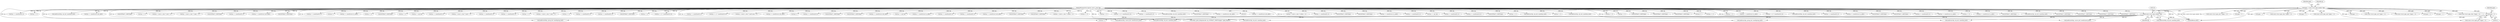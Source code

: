 digraph "0_tcpdump_26a6799b9ca80508c05cac7a9a3bef922991520b@pointer" {
"1000474" [label="(Call,pgm + 1)"];
"1000126" [label="(Call,pgm = (const struct pgm_header *)bp)"];
"1000128" [label="(Call,(const struct pgm_header *)bp)"];
"1000108" [label="(MethodParameterIn,register const u_char *bp)"];
"1000561" [label="(Call,bp += sizeof(struct in6_addr))"];
"1000108" [label="(MethodParameterIn,register const u_char *bp)"];
"1001962" [label="(MethodReturn,RET)"];
"1000699" [label="(Call,bp = (const u_char *) (rdata + 1))"];
"1001681" [label="(Call,bp += sizeof(uint32_t))"];
"1001115" [label="(Call,EXTRACT_32BITS(bp))"];
"1001187" [label="(Call,EXTRACT_32BITS(bp))"];
"1000794" [label="(Call,bp += sizeof(struct in_addr))"];
"1001125" [label="(Call,bp += sizeof(uint32_t))"];
"1001558" [label="(Call,bp += opt_len)"];
"1001308" [label="(Call,bp += sizeof(uint32_t))"];
"1000475" [label="(Identifier,pgm)"];
"1000127" [label="(Identifier,pgm)"];
"1000514" [label="(Call,pgm + 1)"];
"1001089" [label="(Call,bp += sizeof(uint16_t))"];
"1001262" [label="(Call,EXTRACT_32BITS(bp))"];
"1001785" [label="(Call,bp += 2)"];
"1001830" [label="(Call,addrtostr(bp, nla_buf, sizeof(nla_buf)))"];
"1000675" [label="(Call,(const struct pgm_data *)(pgm + 1))"];
"1000128" [label="(Call,(const struct pgm_header *)bp)"];
"1001152" [label="(Call,bp += 2)"];
"1001719" [label="(Call,addrtostr(bp, nla_buf, sizeof(nla_buf)))"];
"1000789" [label="(Call,addrtostr(bp, group_buf, sizeof(group_buf)))"];
"1001325" [label="(Call,bp += 2)"];
"1001602" [label="(Call,bp += 2)"];
"1001443" [label="(Call,EXTRACT_32BITS(bp))"];
"1001131" [label="(Call,EXTRACT_32BITS(bp))"];
"1001511" [label="(Call,EXTRACT_32BITS(bp))"];
"1000948" [label="(Call,bp++)"];
"1001293" [label="(Call,bp += 2)"];
"1001110" [label="(Call,bp += 2)"];
"1000749" [label="(Call,bp += sizeof(struct in_addr))"];
"1001800" [label="(Call,bp += (2 * sizeof(uint16_t)))"];
"1001867" [label="(Call,addrtostr6(bp, nla_buf, sizeof(nla_buf)))"];
"1000927" [label="(Call,bp++)"];
"1001792" [label="(Call,bp += sizeof(uint32_t))"];
"1001367" [label="(Call,bp += sizeof(struct in_addr))"];
"1001220" [label="(Call,EXTRACT_32BITS(bp))"];
"1001330" [label="(Call,EXTRACT_16BITS(bp))"];
"1000591" [label="(Call,bp += sizeof(uint32_t))"];
"1000418" [label="(Call,bp += sizeof(struct in_addr))"];
"1001540" [label="(Call,bp += 2)"];
"1001835" [label="(Call,bp += sizeof(struct in_addr))"];
"1001687" [label="(Call,EXTRACT_16BITS(bp))"];
"1001362" [label="(Call,addrtostr(bp, nla_buf, sizeof(nla_buf)))"];
"1001306" [label="(Call,EXTRACT_32BITS(bp))"];
"1000780" [label="(Call,EXTRACT_16BITS(bp))"];
"1001254" [label="(Call,EXTRACT_32BITS(bp))"];
"1001798" [label="(Call,EXTRACT_16BITS(bp))"];
"1000640" [label="(Call,pgm + 1)"];
"1000413" [label="(Call,addrtostr(bp, nla_buf, sizeof(nla_buf)))"];
"1000716" [label="(Call,(const struct pgm_nak *)(pgm + 1))"];
"1001264" [label="(Call,bp += sizeof(uint32_t))"];
"1000677" [label="(Call,pgm + 1)"];
"1001472" [label="(Call,bp += 2)"];
"1000760" [label="(Call,addrtostr6(bp, source_buf, sizeof(source_buf)))"];
"1001756" [label="(Call,addrtostr6(bp, nla_buf, sizeof(nla_buf)))"];
"1000434" [label="(Call,bp += sizeof(struct in6_addr))"];
"1000744" [label="(Call,addrtostr(bp, source_buf, sizeof(source_buf)))"];
"1000863" [label="(Call,(const struct pgm_ack *)(pgm + 1))"];
"1000964" [label="(Call,EXTRACT_16BITS(bp))"];
"1001249" [label="(Call,bp += 2)"];
"1000881" [label="(Call,bp = (const u_char *) (ack + 1))"];
"1000393" [label="(Call,bp = (const u_char *) (spm + 1))"];
"1000589" [label="(Call,EXTRACT_32BITS(bp))"];
"1000474" [label="(Call,pgm + 1)"];
"1000126" [label="(Call,pgm = (const struct pgm_header *)bp)"];
"1000132" [label="(Identifier,ip)"];
"1001479" [label="(Call,bp += sizeof(uint32_t))"];
"1000765" [label="(Call,bp += sizeof(struct in6_addr))"];
"1001679" [label="(Call,EXTRACT_32BITS(bp))"];
"1001940" [label="(Call,zmtp1_print_datagram(ndo, bp, EXTRACT_16BITS(&pgm->pgm_length)))"];
"1000130" [label="(Identifier,bp)"];
"1001513" [label="(Call,bp += sizeof(uint32_t))"];
"1000385" [label="(Call,(const struct pgm_spm *)(pgm + 1))"];
"1001024" [label="(Call,bp++)"];
"1001724" [label="(Call,bp += sizeof(struct in_addr))"];
"1001674" [label="(Call,bp += 2)"];
"1001477" [label="(Call,EXTRACT_32BITS(bp))"];
"1001215" [label="(Call,bp += 2)"];
"1001642" [label="(Call,bp += opt_len)"];
"1000578" [label="(Call,bp += sizeof(uint32_t))"];
"1000520" [label="(Call,bp = (const u_char *) (polr + 1))"];
"1001300" [label="(Call,bp += sizeof(uint32_t))"];
"1001256" [label="(Call,bp += sizeof(uint32_t))"];
"1000387" [label="(Call,pgm + 1)"];
"1001626" [label="(Call,bp += 2)"];
"1000724" [label="(Call,bp = (const u_char *) (nak + 1))"];
"1001438" [label="(Call,bp += 2)"];
"1001222" [label="(Call,bp += sizeof(uint32_t))"];
"1001189" [label="(Call,bp += sizeof(uint32_t))"];
"1000718" [label="(Call,pgm + 1)"];
"1000576" [label="(Call,EXTRACT_32BITS(bp))"];
"1001506" [label="(Call,bp += 2)"];
"1001689" [label="(Call,bp += (2 * sizeof(uint16_t)))"];
"1000429" [label="(Call,addrtostr6(bp, nla_buf, sizeof(nla_buf)))"];
"1001133" [label="(Call,bp += sizeof(uint32_t))"];
"1000773" [label="(Call,bp += (2 * sizeof(uint16_t)))"];
"1000556" [label="(Call,addrtostr6(bp, nla_buf, sizeof(nla_buf)))"];
"1000496" [label="(Call,bp = (const u_char *) (poll_msg + 1))"];
"1001872" [label="(Call,bp += sizeof(struct in6_addr))"];
"1001019" [label="(Call,bp++)"];
"1000111" [label="(Block,)"];
"1000476" [label="(Literal,1)"];
"1000638" [label="(Call,(const struct pgm_data *)(pgm + 1))"];
"1000978" [label="(Call,bp += sizeof(uint16_t))"];
"1001087" [label="(Call,EXTRACT_16BITS(bp))"];
"1000602" [label="(Call,EXTRACT_32BITS(bp))"];
"1001761" [label="(Call,bp += sizeof(struct in6_addr))"];
"1001904" [label="(Call,bp += opt_len)"];
"1000545" [label="(Call,bp += sizeof(struct in_addr))"];
"1000604" [label="(Call,bp += sizeof(uint32_t))"];
"1001117" [label="(Call,bp += sizeof(uint32_t))"];
"1000810" [label="(Call,bp += sizeof(struct in6_addr))"];
"1000512" [label="(Call,(const struct pgm_polr *)(pgm + 1))"];
"1001298" [label="(Call,EXTRACT_32BITS(bp))"];
"1001790" [label="(Call,EXTRACT_32BITS(bp))"];
"1000662" [label="(Call,bp = (const u_char *) (odata + 1))"];
"1000865" [label="(Call,pgm + 1)"];
"1001662" [label="(Call,bp += 2)"];
"1000540" [label="(Call,addrtostr(bp, nla_buf, sizeof(nla_buf)))"];
"1001578" [label="(Call,bp += 2)"];
"1001332" [label="(Call,bp += (2 * sizeof(uint16_t)))"];
"1000805" [label="(Call,addrtostr6(bp, group_buf, sizeof(group_buf)))"];
"1000472" [label="(Call,(const struct pgm_poll *)(pgm + 1))"];
"1001445" [label="(Call,bp += sizeof(uint32_t))"];
"1001399" [label="(Call,addrtostr6(bp, nla_buf, sizeof(nla_buf)))"];
"1001123" [label="(Call,EXTRACT_32BITS(bp))"];
"1001404" [label="(Call,bp += sizeof(struct in6_addr))"];
"1000474" -> "1000472"  [label="AST: "];
"1000474" -> "1000476"  [label="CFG: "];
"1000475" -> "1000474"  [label="AST: "];
"1000476" -> "1000474"  [label="AST: "];
"1000472" -> "1000474"  [label="CFG: "];
"1000474" -> "1001962"  [label="DDG: pgm"];
"1000126" -> "1000474"  [label="DDG: pgm"];
"1000126" -> "1000111"  [label="AST: "];
"1000126" -> "1000128"  [label="CFG: "];
"1000127" -> "1000126"  [label="AST: "];
"1000128" -> "1000126"  [label="AST: "];
"1000132" -> "1000126"  [label="CFG: "];
"1000126" -> "1001962"  [label="DDG: pgm"];
"1000126" -> "1001962"  [label="DDG: (const struct pgm_header *)bp"];
"1000128" -> "1000126"  [label="DDG: bp"];
"1000126" -> "1000385"  [label="DDG: pgm"];
"1000126" -> "1000387"  [label="DDG: pgm"];
"1000126" -> "1000472"  [label="DDG: pgm"];
"1000126" -> "1000512"  [label="DDG: pgm"];
"1000126" -> "1000514"  [label="DDG: pgm"];
"1000126" -> "1000638"  [label="DDG: pgm"];
"1000126" -> "1000640"  [label="DDG: pgm"];
"1000126" -> "1000675"  [label="DDG: pgm"];
"1000126" -> "1000677"  [label="DDG: pgm"];
"1000126" -> "1000716"  [label="DDG: pgm"];
"1000126" -> "1000718"  [label="DDG: pgm"];
"1000126" -> "1000863"  [label="DDG: pgm"];
"1000126" -> "1000865"  [label="DDG: pgm"];
"1000128" -> "1000130"  [label="CFG: "];
"1000129" -> "1000128"  [label="AST: "];
"1000130" -> "1000128"  [label="AST: "];
"1000128" -> "1001962"  [label="DDG: bp"];
"1000108" -> "1000128"  [label="DDG: bp"];
"1000128" -> "1000413"  [label="DDG: bp"];
"1000128" -> "1000429"  [label="DDG: bp"];
"1000128" -> "1000540"  [label="DDG: bp"];
"1000128" -> "1000556"  [label="DDG: bp"];
"1000128" -> "1000744"  [label="DDG: bp"];
"1000128" -> "1000760"  [label="DDG: bp"];
"1000128" -> "1000789"  [label="DDG: bp"];
"1000128" -> "1000805"  [label="DDG: bp"];
"1000128" -> "1000927"  [label="DDG: bp"];
"1000128" -> "1001940"  [label="DDG: bp"];
"1000108" -> "1000106"  [label="AST: "];
"1000108" -> "1001962"  [label="DDG: bp"];
"1000108" -> "1000393"  [label="DDG: bp"];
"1000108" -> "1000413"  [label="DDG: bp"];
"1000108" -> "1000418"  [label="DDG: bp"];
"1000108" -> "1000429"  [label="DDG: bp"];
"1000108" -> "1000434"  [label="DDG: bp"];
"1000108" -> "1000496"  [label="DDG: bp"];
"1000108" -> "1000520"  [label="DDG: bp"];
"1000108" -> "1000540"  [label="DDG: bp"];
"1000108" -> "1000545"  [label="DDG: bp"];
"1000108" -> "1000556"  [label="DDG: bp"];
"1000108" -> "1000561"  [label="DDG: bp"];
"1000108" -> "1000576"  [label="DDG: bp"];
"1000108" -> "1000578"  [label="DDG: bp"];
"1000108" -> "1000589"  [label="DDG: bp"];
"1000108" -> "1000591"  [label="DDG: bp"];
"1000108" -> "1000602"  [label="DDG: bp"];
"1000108" -> "1000604"  [label="DDG: bp"];
"1000108" -> "1000662"  [label="DDG: bp"];
"1000108" -> "1000699"  [label="DDG: bp"];
"1000108" -> "1000724"  [label="DDG: bp"];
"1000108" -> "1000744"  [label="DDG: bp"];
"1000108" -> "1000749"  [label="DDG: bp"];
"1000108" -> "1000760"  [label="DDG: bp"];
"1000108" -> "1000765"  [label="DDG: bp"];
"1000108" -> "1000773"  [label="DDG: bp"];
"1000108" -> "1000780"  [label="DDG: bp"];
"1000108" -> "1000789"  [label="DDG: bp"];
"1000108" -> "1000794"  [label="DDG: bp"];
"1000108" -> "1000805"  [label="DDG: bp"];
"1000108" -> "1000810"  [label="DDG: bp"];
"1000108" -> "1000881"  [label="DDG: bp"];
"1000108" -> "1000927"  [label="DDG: bp"];
"1000108" -> "1000948"  [label="DDG: bp"];
"1000108" -> "1000964"  [label="DDG: bp"];
"1000108" -> "1000978"  [label="DDG: bp"];
"1000108" -> "1001019"  [label="DDG: bp"];
"1000108" -> "1001024"  [label="DDG: bp"];
"1000108" -> "1001087"  [label="DDG: bp"];
"1000108" -> "1001089"  [label="DDG: bp"];
"1000108" -> "1001110"  [label="DDG: bp"];
"1000108" -> "1001115"  [label="DDG: bp"];
"1000108" -> "1001117"  [label="DDG: bp"];
"1000108" -> "1001123"  [label="DDG: bp"];
"1000108" -> "1001125"  [label="DDG: bp"];
"1000108" -> "1001131"  [label="DDG: bp"];
"1000108" -> "1001133"  [label="DDG: bp"];
"1000108" -> "1001152"  [label="DDG: bp"];
"1000108" -> "1001187"  [label="DDG: bp"];
"1000108" -> "1001189"  [label="DDG: bp"];
"1000108" -> "1001215"  [label="DDG: bp"];
"1000108" -> "1001220"  [label="DDG: bp"];
"1000108" -> "1001222"  [label="DDG: bp"];
"1000108" -> "1001249"  [label="DDG: bp"];
"1000108" -> "1001254"  [label="DDG: bp"];
"1000108" -> "1001256"  [label="DDG: bp"];
"1000108" -> "1001262"  [label="DDG: bp"];
"1000108" -> "1001264"  [label="DDG: bp"];
"1000108" -> "1001293"  [label="DDG: bp"];
"1000108" -> "1001298"  [label="DDG: bp"];
"1000108" -> "1001300"  [label="DDG: bp"];
"1000108" -> "1001306"  [label="DDG: bp"];
"1000108" -> "1001308"  [label="DDG: bp"];
"1000108" -> "1001325"  [label="DDG: bp"];
"1000108" -> "1001330"  [label="DDG: bp"];
"1000108" -> "1001332"  [label="DDG: bp"];
"1000108" -> "1001362"  [label="DDG: bp"];
"1000108" -> "1001367"  [label="DDG: bp"];
"1000108" -> "1001399"  [label="DDG: bp"];
"1000108" -> "1001404"  [label="DDG: bp"];
"1000108" -> "1001438"  [label="DDG: bp"];
"1000108" -> "1001443"  [label="DDG: bp"];
"1000108" -> "1001445"  [label="DDG: bp"];
"1000108" -> "1001472"  [label="DDG: bp"];
"1000108" -> "1001477"  [label="DDG: bp"];
"1000108" -> "1001479"  [label="DDG: bp"];
"1000108" -> "1001506"  [label="DDG: bp"];
"1000108" -> "1001511"  [label="DDG: bp"];
"1000108" -> "1001513"  [label="DDG: bp"];
"1000108" -> "1001540"  [label="DDG: bp"];
"1000108" -> "1001558"  [label="DDG: bp"];
"1000108" -> "1001578"  [label="DDG: bp"];
"1000108" -> "1001602"  [label="DDG: bp"];
"1000108" -> "1001626"  [label="DDG: bp"];
"1000108" -> "1001642"  [label="DDG: bp"];
"1000108" -> "1001662"  [label="DDG: bp"];
"1000108" -> "1001674"  [label="DDG: bp"];
"1000108" -> "1001679"  [label="DDG: bp"];
"1000108" -> "1001681"  [label="DDG: bp"];
"1000108" -> "1001687"  [label="DDG: bp"];
"1000108" -> "1001689"  [label="DDG: bp"];
"1000108" -> "1001719"  [label="DDG: bp"];
"1000108" -> "1001724"  [label="DDG: bp"];
"1000108" -> "1001756"  [label="DDG: bp"];
"1000108" -> "1001761"  [label="DDG: bp"];
"1000108" -> "1001785"  [label="DDG: bp"];
"1000108" -> "1001790"  [label="DDG: bp"];
"1000108" -> "1001792"  [label="DDG: bp"];
"1000108" -> "1001798"  [label="DDG: bp"];
"1000108" -> "1001800"  [label="DDG: bp"];
"1000108" -> "1001830"  [label="DDG: bp"];
"1000108" -> "1001835"  [label="DDG: bp"];
"1000108" -> "1001867"  [label="DDG: bp"];
"1000108" -> "1001872"  [label="DDG: bp"];
"1000108" -> "1001904"  [label="DDG: bp"];
"1000108" -> "1001940"  [label="DDG: bp"];
}
